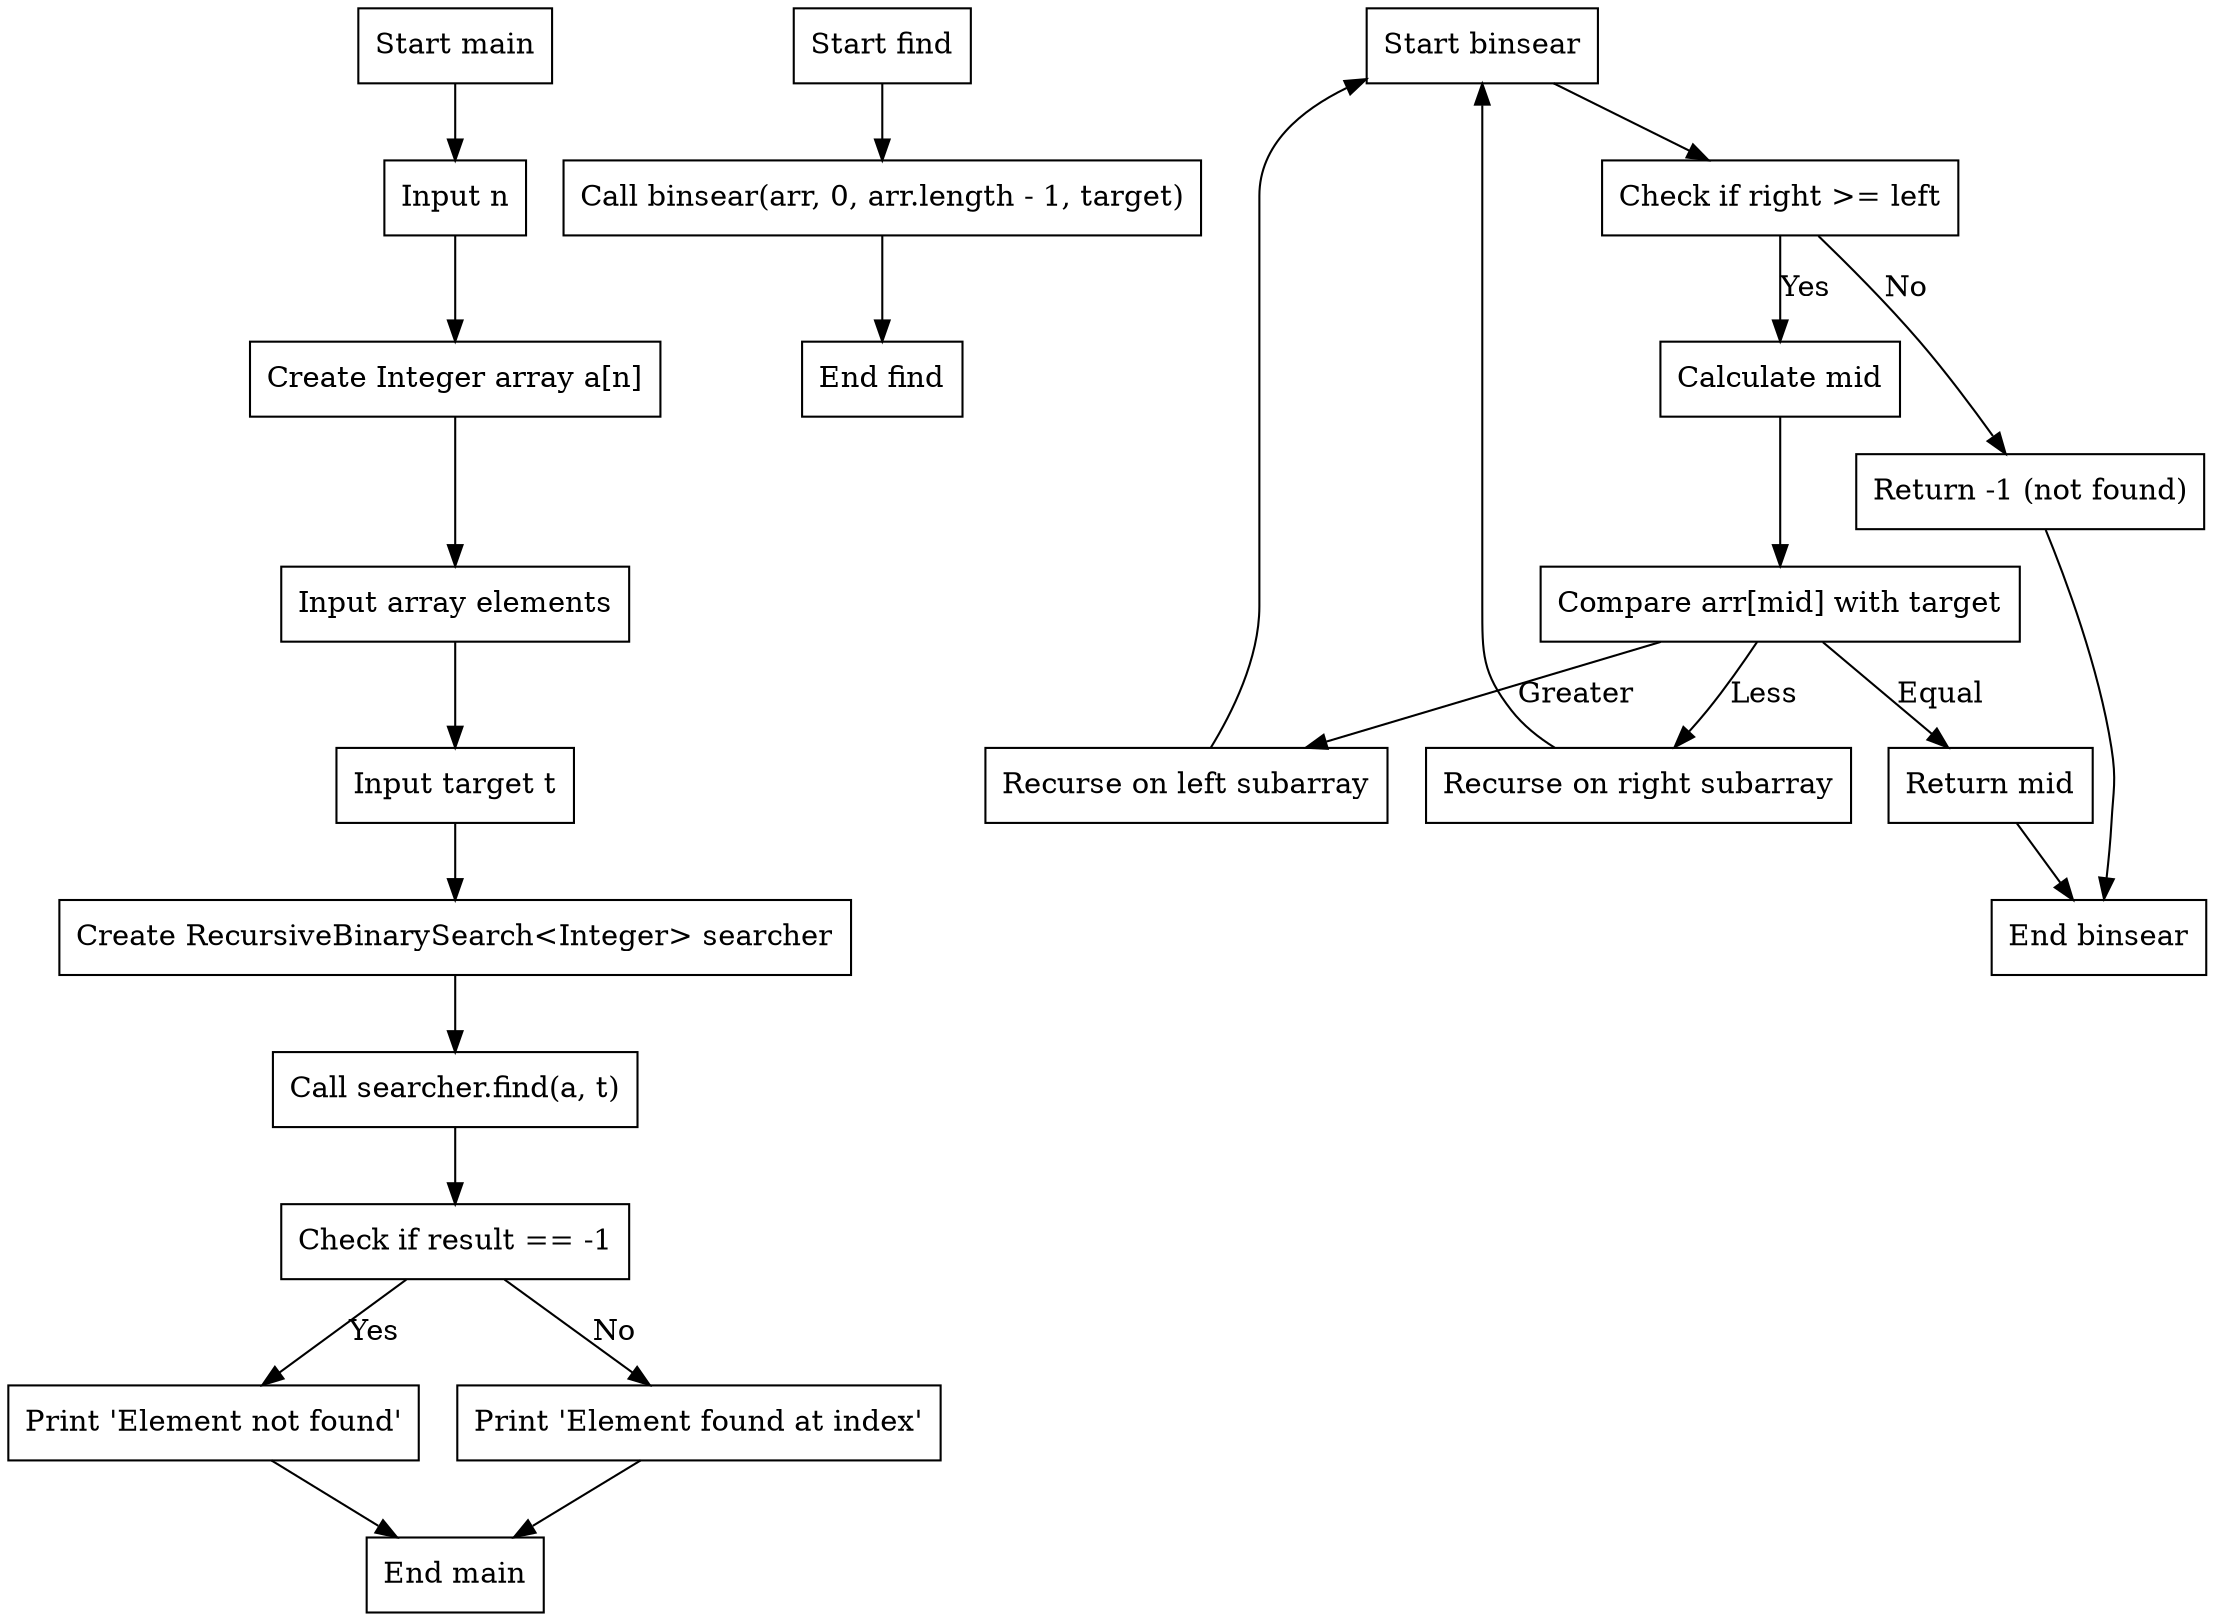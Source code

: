 digraph RecursiveBinarySearch {
    node [shape=rectangle];
    
    // Main method
    start_main [label="Start main"];
    input_n [label="Input n"];
    create_array [label="Create Integer array a[n]"];
    input_array [label="Input array elements"];
    input_target [label="Input target t"];
    create_searcher [label="Create RecursiveBinarySearch<Integer> searcher"];
    call_find [label="Call searcher.find(a, t)"];
    check_result [label="Check if result == -1"];
    print_not_found [label="Print 'Element not found'"];
    print_found [label="Print 'Element found at index'"];
    end_main [label="End main"];

    // find method
    start_find [label="Start find"];
    call_binsear [label="Call binsear(arr, 0, arr.length - 1, target)"];
    end_find [label="End find"];

    // binsear method
    start_binsear [label="Start binsear"];
    check_right_gte_left [label="Check if right >= left"];
    calc_mid [label="Calculate mid"];
    compare_mid [label="Compare arr[mid] with target"];
    return_mid [label="Return mid"];
    recurse_left [label="Recurse on left subarray"];
    recurse_right [label="Recurse on right subarray"];
    return_not_found [label="Return -1 (not found)"];
    end_binsear [label="End binsear"];

    // Main method flow
    start_main -> input_n -> create_array -> input_array -> input_target -> create_searcher -> call_find;
    call_find -> check_result;
    check_result -> print_not_found [label="Yes"];
    check_result -> print_found [label="No"];
    print_not_found -> end_main;
    print_found -> end_main;

    // find method flow
    start_find -> call_binsear -> end_find;

    // binsear method flow
    start_binsear -> check_right_gte_left;
    check_right_gte_left -> calc_mid [label="Yes"];
    check_right_gte_left -> return_not_found [label="No"];
    calc_mid -> compare_mid;
    compare_mid -> return_mid [label="Equal"];
    compare_mid -> recurse_left [label="Greater"];
    compare_mid -> recurse_right [label="Less"];
    recurse_left -> start_binsear;
    recurse_right -> start_binsear;
    return_mid -> end_binsear;
    return_not_found -> end_binsear;
}